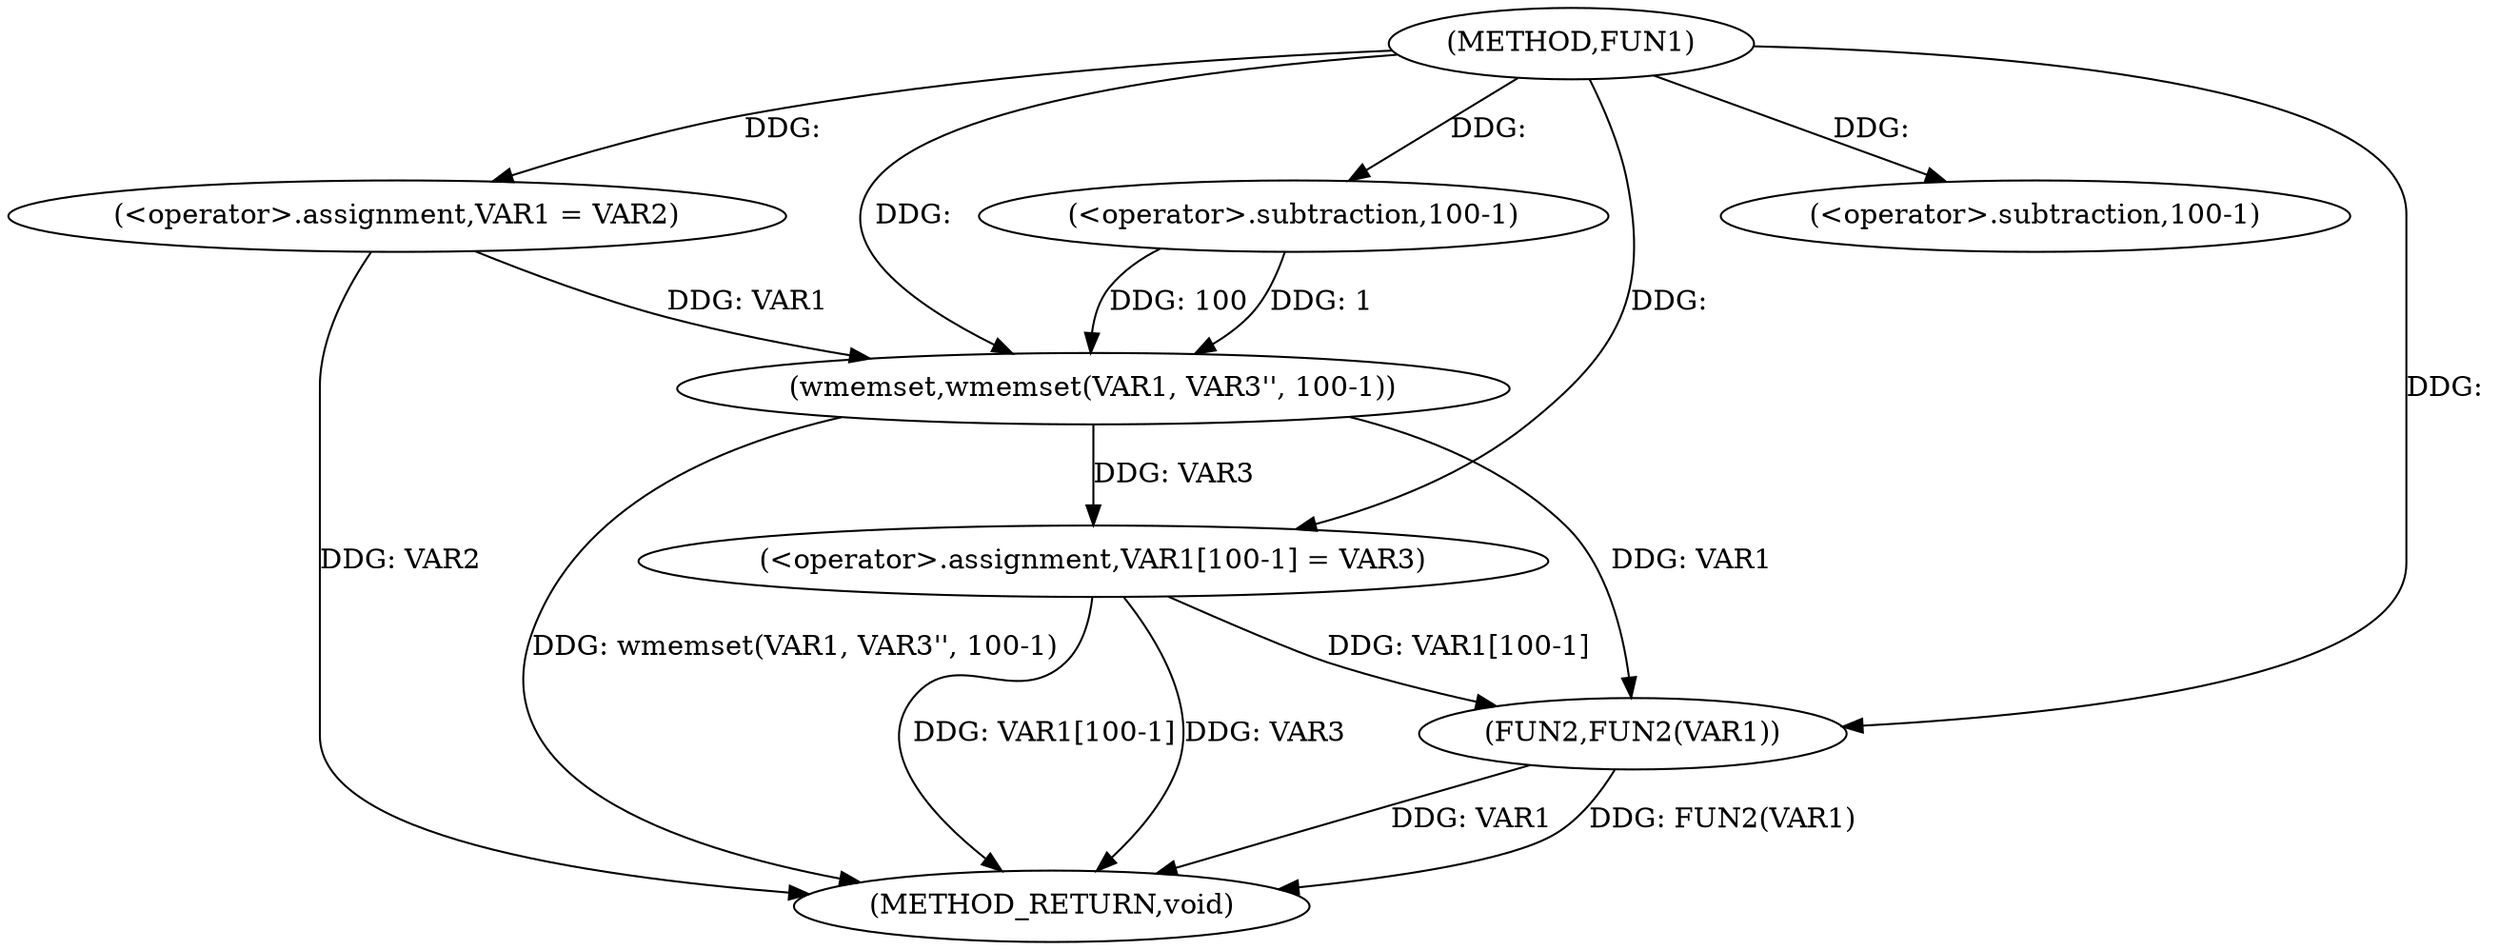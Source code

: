 digraph FUN1 {  
"1000100" [label = "(METHOD,FUN1)" ]
"1000122" [label = "(METHOD_RETURN,void)" ]
"1000104" [label = "(<operator>.assignment,VAR1 = VAR2)" ]
"1000107" [label = "(wmemset,wmemset(VAR1, VAR3'', 100-1))" ]
"1000110" [label = "(<operator>.subtraction,100-1)" ]
"1000113" [label = "(<operator>.assignment,VAR1[100-1] = VAR3)" ]
"1000116" [label = "(<operator>.subtraction,100-1)" ]
"1000120" [label = "(FUN2,FUN2(VAR1))" ]
  "1000107" -> "1000122"  [ label = "DDG: wmemset(VAR1, VAR3'', 100-1)"] 
  "1000113" -> "1000122"  [ label = "DDG: VAR1[100-1]"] 
  "1000120" -> "1000122"  [ label = "DDG: VAR1"] 
  "1000113" -> "1000122"  [ label = "DDG: VAR3"] 
  "1000104" -> "1000122"  [ label = "DDG: VAR2"] 
  "1000120" -> "1000122"  [ label = "DDG: FUN2(VAR1)"] 
  "1000100" -> "1000104"  [ label = "DDG: "] 
  "1000104" -> "1000107"  [ label = "DDG: VAR1"] 
  "1000100" -> "1000107"  [ label = "DDG: "] 
  "1000110" -> "1000107"  [ label = "DDG: 100"] 
  "1000110" -> "1000107"  [ label = "DDG: 1"] 
  "1000100" -> "1000110"  [ label = "DDG: "] 
  "1000107" -> "1000113"  [ label = "DDG: VAR3"] 
  "1000100" -> "1000113"  [ label = "DDG: "] 
  "1000100" -> "1000116"  [ label = "DDG: "] 
  "1000107" -> "1000120"  [ label = "DDG: VAR1"] 
  "1000113" -> "1000120"  [ label = "DDG: VAR1[100-1]"] 
  "1000100" -> "1000120"  [ label = "DDG: "] 
}
